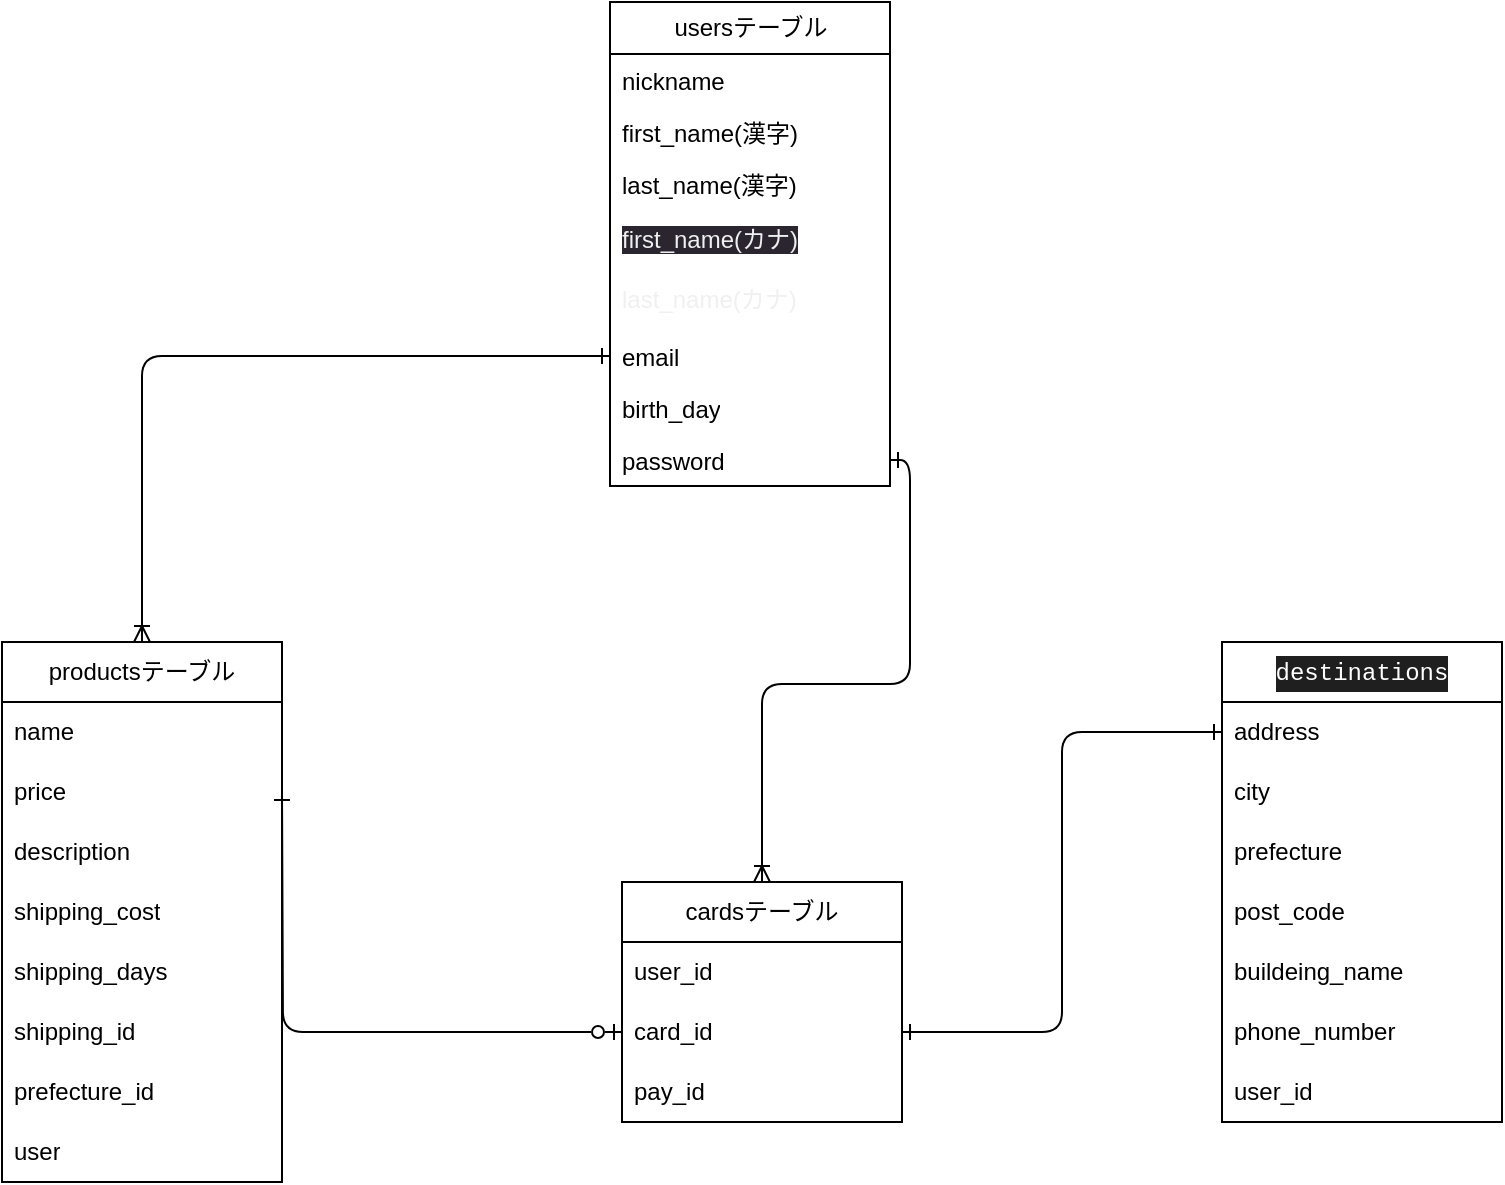 <mxfile>
    <diagram id="3IW1QS_mkFH_Emj4wew4" name="ページ1">
        <mxGraphModel dx="1110" dy="874" grid="1" gridSize="10" guides="1" tooltips="1" connect="1" arrows="1" fold="1" page="1" pageScale="1" pageWidth="827" pageHeight="1169" math="0" shadow="0">
            <root>
                <mxCell id="0"/>
                <mxCell id="1" parent="0"/>
                <mxCell id="136" value="usersテーブル" style="swimlane;fontStyle=0;childLayout=stackLayout;horizontal=1;startSize=26;fillColor=none;horizontalStack=0;resizeParent=1;resizeParentMax=0;resizeLast=0;collapsible=1;marginBottom=0;html=1;" parent="1" vertex="1">
                    <mxGeometry x="344" width="140" height="242" as="geometry"/>
                </mxCell>
                <mxCell id="138" value="nickname" style="text;strokeColor=none;fillColor=none;align=left;verticalAlign=top;spacingLeft=4;spacingRight=4;overflow=hidden;rotatable=0;points=[[0,0.5],[1,0.5]];portConstraint=eastwest;whiteSpace=wrap;html=1;" parent="136" vertex="1">
                    <mxGeometry y="26" width="140" height="26" as="geometry"/>
                </mxCell>
                <mxCell id="139" value="first_name(漢字)" style="text;strokeColor=none;fillColor=none;align=left;verticalAlign=top;spacingLeft=4;spacingRight=4;overflow=hidden;rotatable=0;points=[[0,0.5],[1,0.5]];portConstraint=eastwest;whiteSpace=wrap;html=1;" parent="136" vertex="1">
                    <mxGeometry y="52" width="140" height="26" as="geometry"/>
                </mxCell>
                <mxCell id="140" value="last_name(漢字)" style="text;strokeColor=none;fillColor=none;align=left;verticalAlign=top;spacingLeft=4;spacingRight=4;overflow=hidden;rotatable=0;points=[[0,0.5],[1,0.5]];portConstraint=eastwest;whiteSpace=wrap;html=1;" parent="136" vertex="1">
                    <mxGeometry y="78" width="140" height="26" as="geometry"/>
                </mxCell>
                <mxCell id="178" value="&lt;span style=&quot;color: rgb(240, 240, 240); font-family: Helvetica; font-size: 12px; font-style: normal; font-variant-ligatures: normal; font-variant-caps: normal; font-weight: 400; letter-spacing: normal; orphans: 2; text-align: left; text-indent: 0px; text-transform: none; widows: 2; word-spacing: 0px; -webkit-text-stroke-width: 0px; background-color: rgb(42, 37, 47); text-decoration-thickness: initial; text-decoration-style: initial; text-decoration-color: initial; float: none; display: inline !important;&quot;&gt;first_name(カナ)&lt;/span&gt;" style="text;strokeColor=none;fillColor=none;align=left;verticalAlign=middle;spacingLeft=4;spacingRight=4;overflow=hidden;points=[[0,0.5],[1,0.5]];portConstraint=eastwest;rotatable=0;whiteSpace=wrap;html=1;fontColor=#ffffff;" vertex="1" parent="136">
                    <mxGeometry y="104" width="140" height="30" as="geometry"/>
                </mxCell>
                <mxCell id="179" value="&lt;span style=&quot;color: rgb(240, 240, 240);&quot;&gt;last_name(カナ)&lt;/span&gt;" style="text;strokeColor=none;fillColor=none;align=left;verticalAlign=middle;spacingLeft=4;spacingRight=4;overflow=hidden;points=[[0,0.5],[1,0.5]];portConstraint=eastwest;rotatable=0;whiteSpace=wrap;html=1;fontColor=#ffffff;" vertex="1" parent="136">
                    <mxGeometry y="134" width="140" height="30" as="geometry"/>
                </mxCell>
                <mxCell id="141" value="email" style="text;strokeColor=none;fillColor=none;align=left;verticalAlign=top;spacingLeft=4;spacingRight=4;overflow=hidden;rotatable=0;points=[[0,0.5],[1,0.5]];portConstraint=eastwest;whiteSpace=wrap;html=1;" parent="136" vertex="1">
                    <mxGeometry y="164" width="140" height="26" as="geometry"/>
                </mxCell>
                <mxCell id="142" value="birth_day" style="text;strokeColor=none;fillColor=none;align=left;verticalAlign=top;spacingLeft=4;spacingRight=4;overflow=hidden;rotatable=0;points=[[0,0.5],[1,0.5]];portConstraint=eastwest;whiteSpace=wrap;html=1;" parent="136" vertex="1">
                    <mxGeometry y="190" width="140" height="26" as="geometry"/>
                </mxCell>
                <mxCell id="143" value="password" style="text;strokeColor=none;fillColor=none;align=left;verticalAlign=top;spacingLeft=4;spacingRight=4;overflow=hidden;rotatable=0;points=[[0,0.5],[1,0.5]];portConstraint=eastwest;whiteSpace=wrap;html=1;" parent="136" vertex="1">
                    <mxGeometry y="216" width="140" height="26" as="geometry"/>
                </mxCell>
                <mxCell id="144" value="&lt;div style=&quot;background-color: rgb(31, 31, 31); font-family: Menlo, Monaco, &amp;quot;Courier New&amp;quot;, monospace; line-height: 18px;&quot;&gt;&lt;font color=&quot;#ffffff&quot;&gt;destinations&lt;/font&gt;&lt;/div&gt;" style="swimlane;fontStyle=0;childLayout=stackLayout;horizontal=1;startSize=30;horizontalStack=0;resizeParent=1;resizeParentMax=0;resizeLast=0;collapsible=1;marginBottom=0;whiteSpace=wrap;html=1;" parent="1" vertex="1">
                    <mxGeometry x="650" y="320" width="140" height="240" as="geometry">
                        <mxRectangle x="100" y="60" width="150" height="30" as="alternateBounds"/>
                    </mxGeometry>
                </mxCell>
                <mxCell id="147" value="address" style="text;strokeColor=none;fillColor=none;align=left;verticalAlign=middle;spacingLeft=4;spacingRight=4;overflow=hidden;points=[[0,0.5],[1,0.5]];portConstraint=eastwest;rotatable=0;whiteSpace=wrap;html=1;" parent="144" vertex="1">
                    <mxGeometry y="30" width="140" height="30" as="geometry"/>
                </mxCell>
                <mxCell id="148" value="city" style="text;strokeColor=none;fillColor=none;align=left;verticalAlign=middle;spacingLeft=4;spacingRight=4;overflow=hidden;points=[[0,0.5],[1,0.5]];portConstraint=eastwest;rotatable=0;whiteSpace=wrap;html=1;" parent="144" vertex="1">
                    <mxGeometry y="60" width="140" height="30" as="geometry"/>
                </mxCell>
                <mxCell id="149" value="prefecture" style="text;strokeColor=none;fillColor=none;align=left;verticalAlign=middle;spacingLeft=4;spacingRight=4;overflow=hidden;points=[[0,0.5],[1,0.5]];portConstraint=eastwest;rotatable=0;whiteSpace=wrap;html=1;" parent="144" vertex="1">
                    <mxGeometry y="90" width="140" height="30" as="geometry"/>
                </mxCell>
                <mxCell id="150" value="post_code" style="text;strokeColor=none;fillColor=none;align=left;verticalAlign=middle;spacingLeft=4;spacingRight=4;overflow=hidden;points=[[0,0.5],[1,0.5]];portConstraint=eastwest;rotatable=0;whiteSpace=wrap;html=1;" parent="144" vertex="1">
                    <mxGeometry y="120" width="140" height="30" as="geometry"/>
                </mxCell>
                <mxCell id="151" value="buildeing_name" style="text;strokeColor=none;fillColor=none;align=left;verticalAlign=middle;spacingLeft=4;spacingRight=4;overflow=hidden;points=[[0,0.5],[1,0.5]];portConstraint=eastwest;rotatable=0;whiteSpace=wrap;html=1;" parent="144" vertex="1">
                    <mxGeometry y="150" width="140" height="30" as="geometry"/>
                </mxCell>
                <mxCell id="152" value="phone_number" style="text;strokeColor=none;fillColor=none;align=left;verticalAlign=middle;spacingLeft=4;spacingRight=4;overflow=hidden;points=[[0,0.5],[1,0.5]];portConstraint=eastwest;rotatable=0;whiteSpace=wrap;html=1;" parent="144" vertex="1">
                    <mxGeometry y="180" width="140" height="30" as="geometry"/>
                </mxCell>
                <mxCell id="153" value="user_id" style="text;strokeColor=none;fillColor=none;align=left;verticalAlign=middle;spacingLeft=4;spacingRight=4;overflow=hidden;points=[[0,0.5],[1,0.5]];portConstraint=eastwest;rotatable=0;whiteSpace=wrap;html=1;" parent="144" vertex="1">
                    <mxGeometry y="210" width="140" height="30" as="geometry"/>
                </mxCell>
                <mxCell id="174" style="edgeStyle=orthogonalEdgeStyle;html=1;exitX=0.5;exitY=0;exitDx=0;exitDy=0;startArrow=ERoneToMany;startFill=0;endArrow=ERone;endFill=0;" parent="1" source="154" target="141" edge="1">
                    <mxGeometry relative="1" as="geometry"/>
                </mxCell>
                <mxCell id="154" value="productsテーブル" style="swimlane;fontStyle=0;childLayout=stackLayout;horizontal=1;startSize=30;horizontalStack=0;resizeParent=1;resizeParentMax=0;resizeLast=0;collapsible=1;marginBottom=0;whiteSpace=wrap;html=1;" parent="1" vertex="1">
                    <mxGeometry x="40" y="320" width="140" height="270" as="geometry"/>
                </mxCell>
                <mxCell id="155" value="name" style="text;strokeColor=none;fillColor=none;align=left;verticalAlign=middle;spacingLeft=4;spacingRight=4;overflow=hidden;points=[[0,0.5],[1,0.5]];portConstraint=eastwest;rotatable=0;whiteSpace=wrap;html=1;" parent="154" vertex="1">
                    <mxGeometry y="30" width="140" height="30" as="geometry"/>
                </mxCell>
                <mxCell id="156" value="price" style="text;strokeColor=none;fillColor=none;align=left;verticalAlign=middle;spacingLeft=4;spacingRight=4;overflow=hidden;points=[[0,0.5],[1,0.5]];portConstraint=eastwest;rotatable=0;whiteSpace=wrap;html=1;" parent="154" vertex="1">
                    <mxGeometry y="60" width="140" height="30" as="geometry"/>
                </mxCell>
                <mxCell id="157" value="description" style="text;strokeColor=none;fillColor=none;align=left;verticalAlign=middle;spacingLeft=4;spacingRight=4;overflow=hidden;points=[[0,0.5],[1,0.5]];portConstraint=eastwest;rotatable=0;whiteSpace=wrap;html=1;" parent="154" vertex="1">
                    <mxGeometry y="90" width="140" height="30" as="geometry"/>
                </mxCell>
                <mxCell id="158" value="shipping_cost" style="text;strokeColor=none;fillColor=none;align=left;verticalAlign=middle;spacingLeft=4;spacingRight=4;overflow=hidden;points=[[0,0.5],[1,0.5]];portConstraint=eastwest;rotatable=0;whiteSpace=wrap;html=1;" parent="154" vertex="1">
                    <mxGeometry y="120" width="140" height="30" as="geometry"/>
                </mxCell>
                <mxCell id="159" value="shipping_days" style="text;strokeColor=none;fillColor=none;align=left;verticalAlign=middle;spacingLeft=4;spacingRight=4;overflow=hidden;points=[[0,0.5],[1,0.5]];portConstraint=eastwest;rotatable=0;whiteSpace=wrap;html=1;" parent="154" vertex="1">
                    <mxGeometry y="150" width="140" height="30" as="geometry"/>
                </mxCell>
                <mxCell id="160" value="shipping_id" style="text;strokeColor=none;fillColor=none;align=left;verticalAlign=middle;spacingLeft=4;spacingRight=4;overflow=hidden;points=[[0,0.5],[1,0.5]];portConstraint=eastwest;rotatable=0;whiteSpace=wrap;html=1;" parent="154" vertex="1">
                    <mxGeometry y="180" width="140" height="30" as="geometry"/>
                </mxCell>
                <mxCell id="161" value="prefecture_id" style="text;strokeColor=none;fillColor=none;align=left;verticalAlign=middle;spacingLeft=4;spacingRight=4;overflow=hidden;points=[[0,0.5],[1,0.5]];portConstraint=eastwest;rotatable=0;whiteSpace=wrap;html=1;" parent="154" vertex="1">
                    <mxGeometry y="210" width="140" height="30" as="geometry"/>
                </mxCell>
                <mxCell id="162" value="user" style="text;strokeColor=none;fillColor=none;align=left;verticalAlign=middle;spacingLeft=4;spacingRight=4;overflow=hidden;points=[[0,0.5],[1,0.5]];portConstraint=eastwest;rotatable=0;whiteSpace=wrap;html=1;" parent="154" vertex="1">
                    <mxGeometry y="240" width="140" height="30" as="geometry"/>
                </mxCell>
                <mxCell id="175" style="edgeStyle=orthogonalEdgeStyle;html=1;exitX=0.5;exitY=0;exitDx=0;exitDy=0;entryX=1;entryY=0.5;entryDx=0;entryDy=0;startArrow=ERoneToMany;startFill=0;endArrow=ERone;endFill=0;" parent="1" source="166" target="143" edge="1">
                    <mxGeometry relative="1" as="geometry"/>
                </mxCell>
                <mxCell id="166" value="cardsテーブル" style="swimlane;fontStyle=0;childLayout=stackLayout;horizontal=1;startSize=30;horizontalStack=0;resizeParent=1;resizeParentMax=0;resizeLast=0;collapsible=1;marginBottom=0;whiteSpace=wrap;html=1;" parent="1" vertex="1">
                    <mxGeometry x="350" y="440" width="140" height="120" as="geometry"/>
                </mxCell>
                <mxCell id="167" value="user_id" style="text;strokeColor=none;fillColor=none;align=left;verticalAlign=middle;spacingLeft=4;spacingRight=4;overflow=hidden;points=[[0,0.5],[1,0.5]];portConstraint=eastwest;rotatable=0;whiteSpace=wrap;html=1;" parent="166" vertex="1">
                    <mxGeometry y="30" width="140" height="30" as="geometry"/>
                </mxCell>
                <mxCell id="168" value="card_id" style="text;strokeColor=none;fillColor=none;align=left;verticalAlign=middle;spacingLeft=4;spacingRight=4;overflow=hidden;points=[[0,0.5],[1,0.5]];portConstraint=eastwest;rotatable=0;whiteSpace=wrap;html=1;" parent="166" vertex="1">
                    <mxGeometry y="60" width="140" height="30" as="geometry"/>
                </mxCell>
                <mxCell id="169" value="pay_id" style="text;strokeColor=none;fillColor=none;align=left;verticalAlign=middle;spacingLeft=4;spacingRight=4;overflow=hidden;points=[[0,0.5],[1,0.5]];portConstraint=eastwest;rotatable=0;whiteSpace=wrap;html=1;" parent="166" vertex="1">
                    <mxGeometry y="90" width="140" height="30" as="geometry"/>
                </mxCell>
                <mxCell id="176" style="edgeStyle=orthogonalEdgeStyle;html=1;exitX=0;exitY=0.5;exitDx=0;exitDy=0;startArrow=ERzeroToOne;startFill=0;endArrow=ERone;endFill=0;" parent="1" source="168" edge="1">
                    <mxGeometry relative="1" as="geometry">
                        <mxPoint x="180" y="395" as="targetPoint"/>
                    </mxGeometry>
                </mxCell>
                <mxCell id="177" style="html=1;exitX=0;exitY=0.5;exitDx=0;exitDy=0;entryX=1;entryY=0.5;entryDx=0;entryDy=0;startArrow=ERone;startFill=0;endArrow=ERone;endFill=0;edgeStyle=elbowEdgeStyle;" parent="1" target="168" edge="1">
                    <mxGeometry relative="1" as="geometry">
                        <mxPoint x="650" y="365" as="sourcePoint"/>
                    </mxGeometry>
                </mxCell>
            </root>
        </mxGraphModel>
    </diagram>
</mxfile>